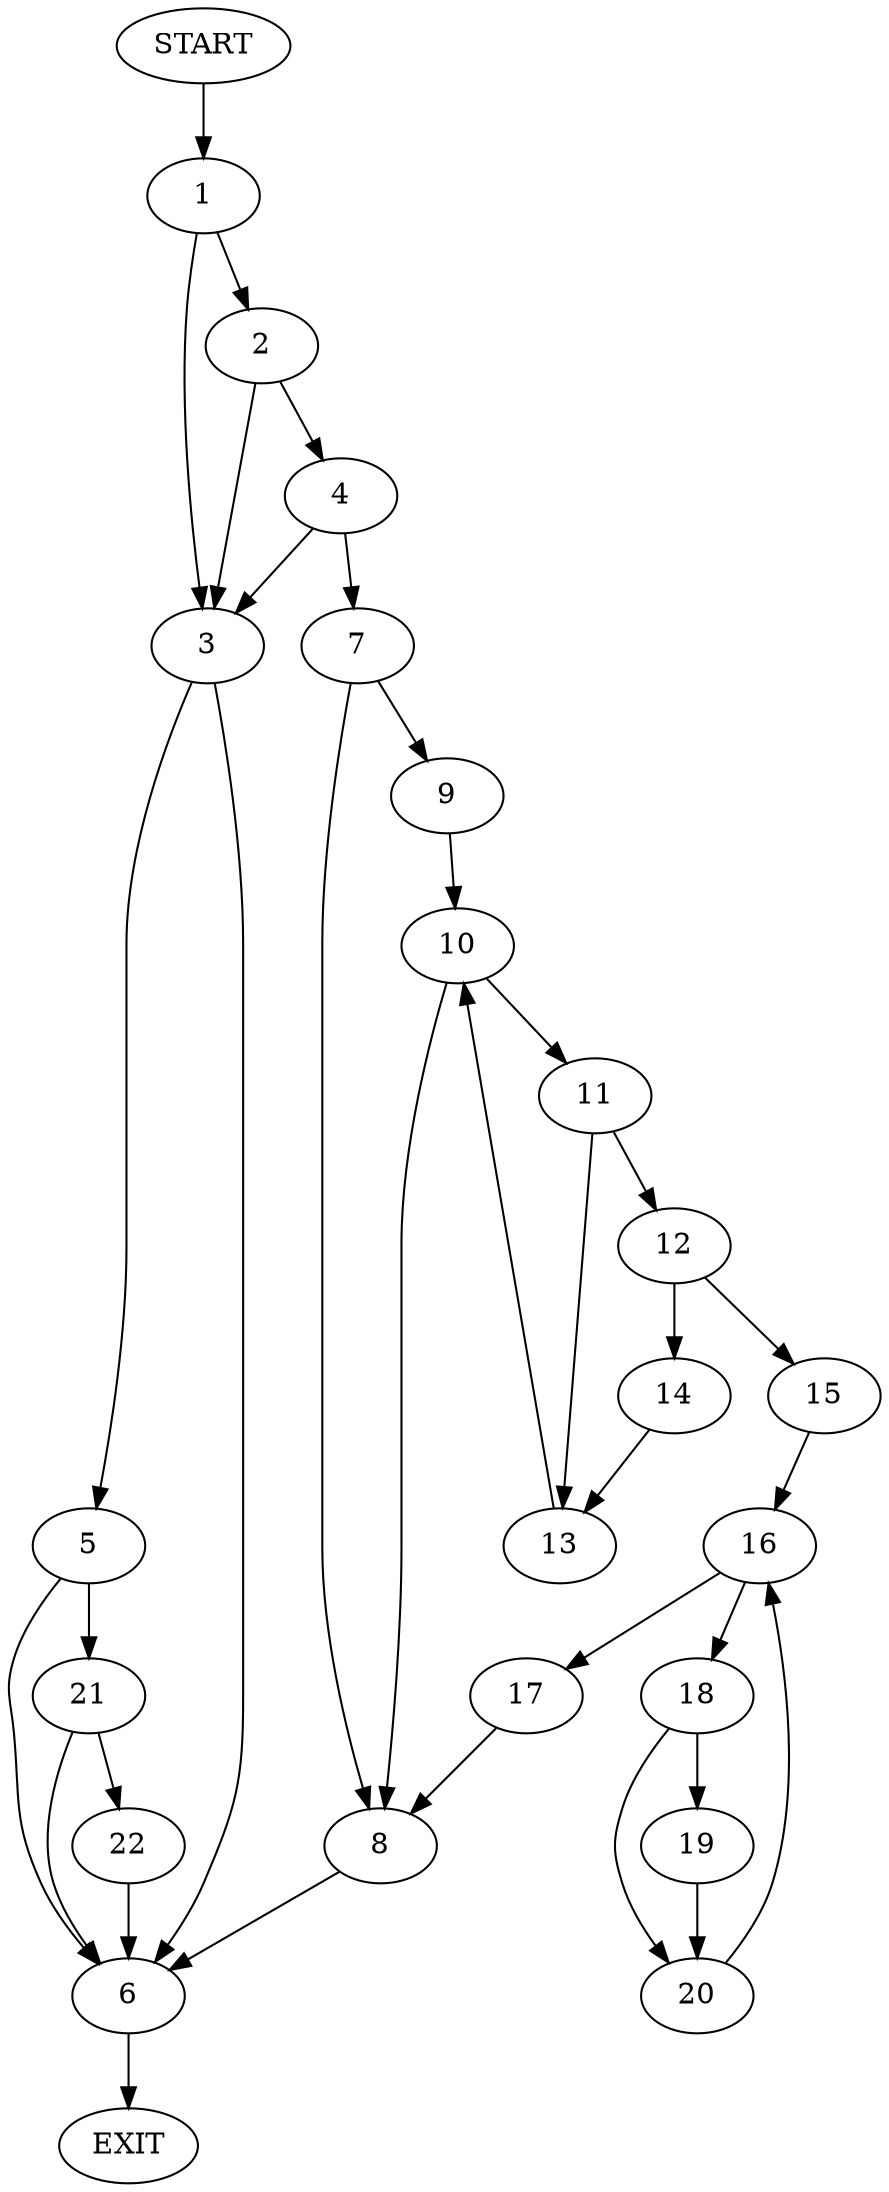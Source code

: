 digraph {
0 [label="START"]
23 [label="EXIT"]
0 -> 1
1 -> 2
1 -> 3
2 -> 4
2 -> 3
3 -> 5
3 -> 6
4 -> 7
4 -> 3
7 -> 8
7 -> 9
9 -> 10
8 -> 6
10 -> 11
10 -> 8
11 -> 12
11 -> 13
12 -> 14
12 -> 15
13 -> 10
14 -> 13
15 -> 16
16 -> 17
16 -> 18
18 -> 19
18 -> 20
17 -> 8
19 -> 20
20 -> 16
6 -> 23
5 -> 21
5 -> 6
21 -> 22
21 -> 6
22 -> 6
}
